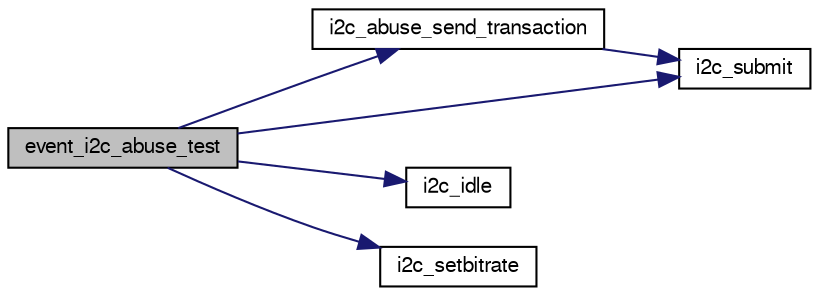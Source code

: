 digraph "event_i2c_abuse_test"
{
  edge [fontname="FreeSans",fontsize="10",labelfontname="FreeSans",labelfontsize="10"];
  node [fontname="FreeSans",fontsize="10",shape=record];
  rankdir="LR";
  Node1 [label="event_i2c_abuse_test",height=0.2,width=0.4,color="black", fillcolor="grey75", style="filled", fontcolor="black"];
  Node1 -> Node2 [color="midnightblue",fontsize="10",style="solid",fontname="FreeSans"];
  Node2 [label="i2c_abuse_send_transaction",height=0.2,width=0.4,color="black", fillcolor="white", style="filled",URL="$i2c__abuse__test_8c.html#a730009caebd8f50471432adbc55d7732"];
  Node2 -> Node3 [color="midnightblue",fontsize="10",style="solid",fontname="FreeSans"];
  Node3 [label="i2c_submit",height=0.2,width=0.4,color="black", fillcolor="white", style="filled",URL="$group__i2c.html#ga4eed48e542a9c71b93372f5a38d7e367",tooltip="Submit a I2C transaction. "];
  Node1 -> Node4 [color="midnightblue",fontsize="10",style="solid",fontname="FreeSans"];
  Node4 [label="i2c_idle",height=0.2,width=0.4,color="black", fillcolor="white", style="filled",URL="$group__i2c.html#ga5ca96421128d944b576fe84bfce9b0c7",tooltip="Check if I2C bus is idle. "];
  Node1 -> Node5 [color="midnightblue",fontsize="10",style="solid",fontname="FreeSans"];
  Node5 [label="i2c_setbitrate",height=0.2,width=0.4,color="black", fillcolor="white", style="filled",URL="$group__i2c.html#gaf94ae876d37b80660572b725fffa7b0b",tooltip="Set I2C bitrate. "];
  Node1 -> Node3 [color="midnightblue",fontsize="10",style="solid",fontname="FreeSans"];
}
